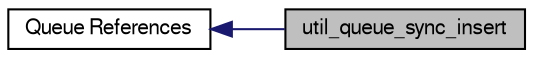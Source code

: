 digraph structs
{
  edge [fontname="FreeSans",fontsize="10",labelfontname="FreeSans",labelfontsize="10"];
  node [fontname="FreeSans",fontsize="10",shape=record];
  rankdir=LR;
  Node0 [label="util_queue_sync_insert",height=0.2,width=0.4,color="black", fillcolor="grey75", style="filled" fontcolor="black"];
  Node1 [label="Queue References",height=0.2,width=0.4,color="black", fillcolor="white", style="filled",URL="$group__util__queue__functions.html"];
  Node1->Node0 [shape=plaintext, color="midnightblue", dir="back", style="solid"];
}
